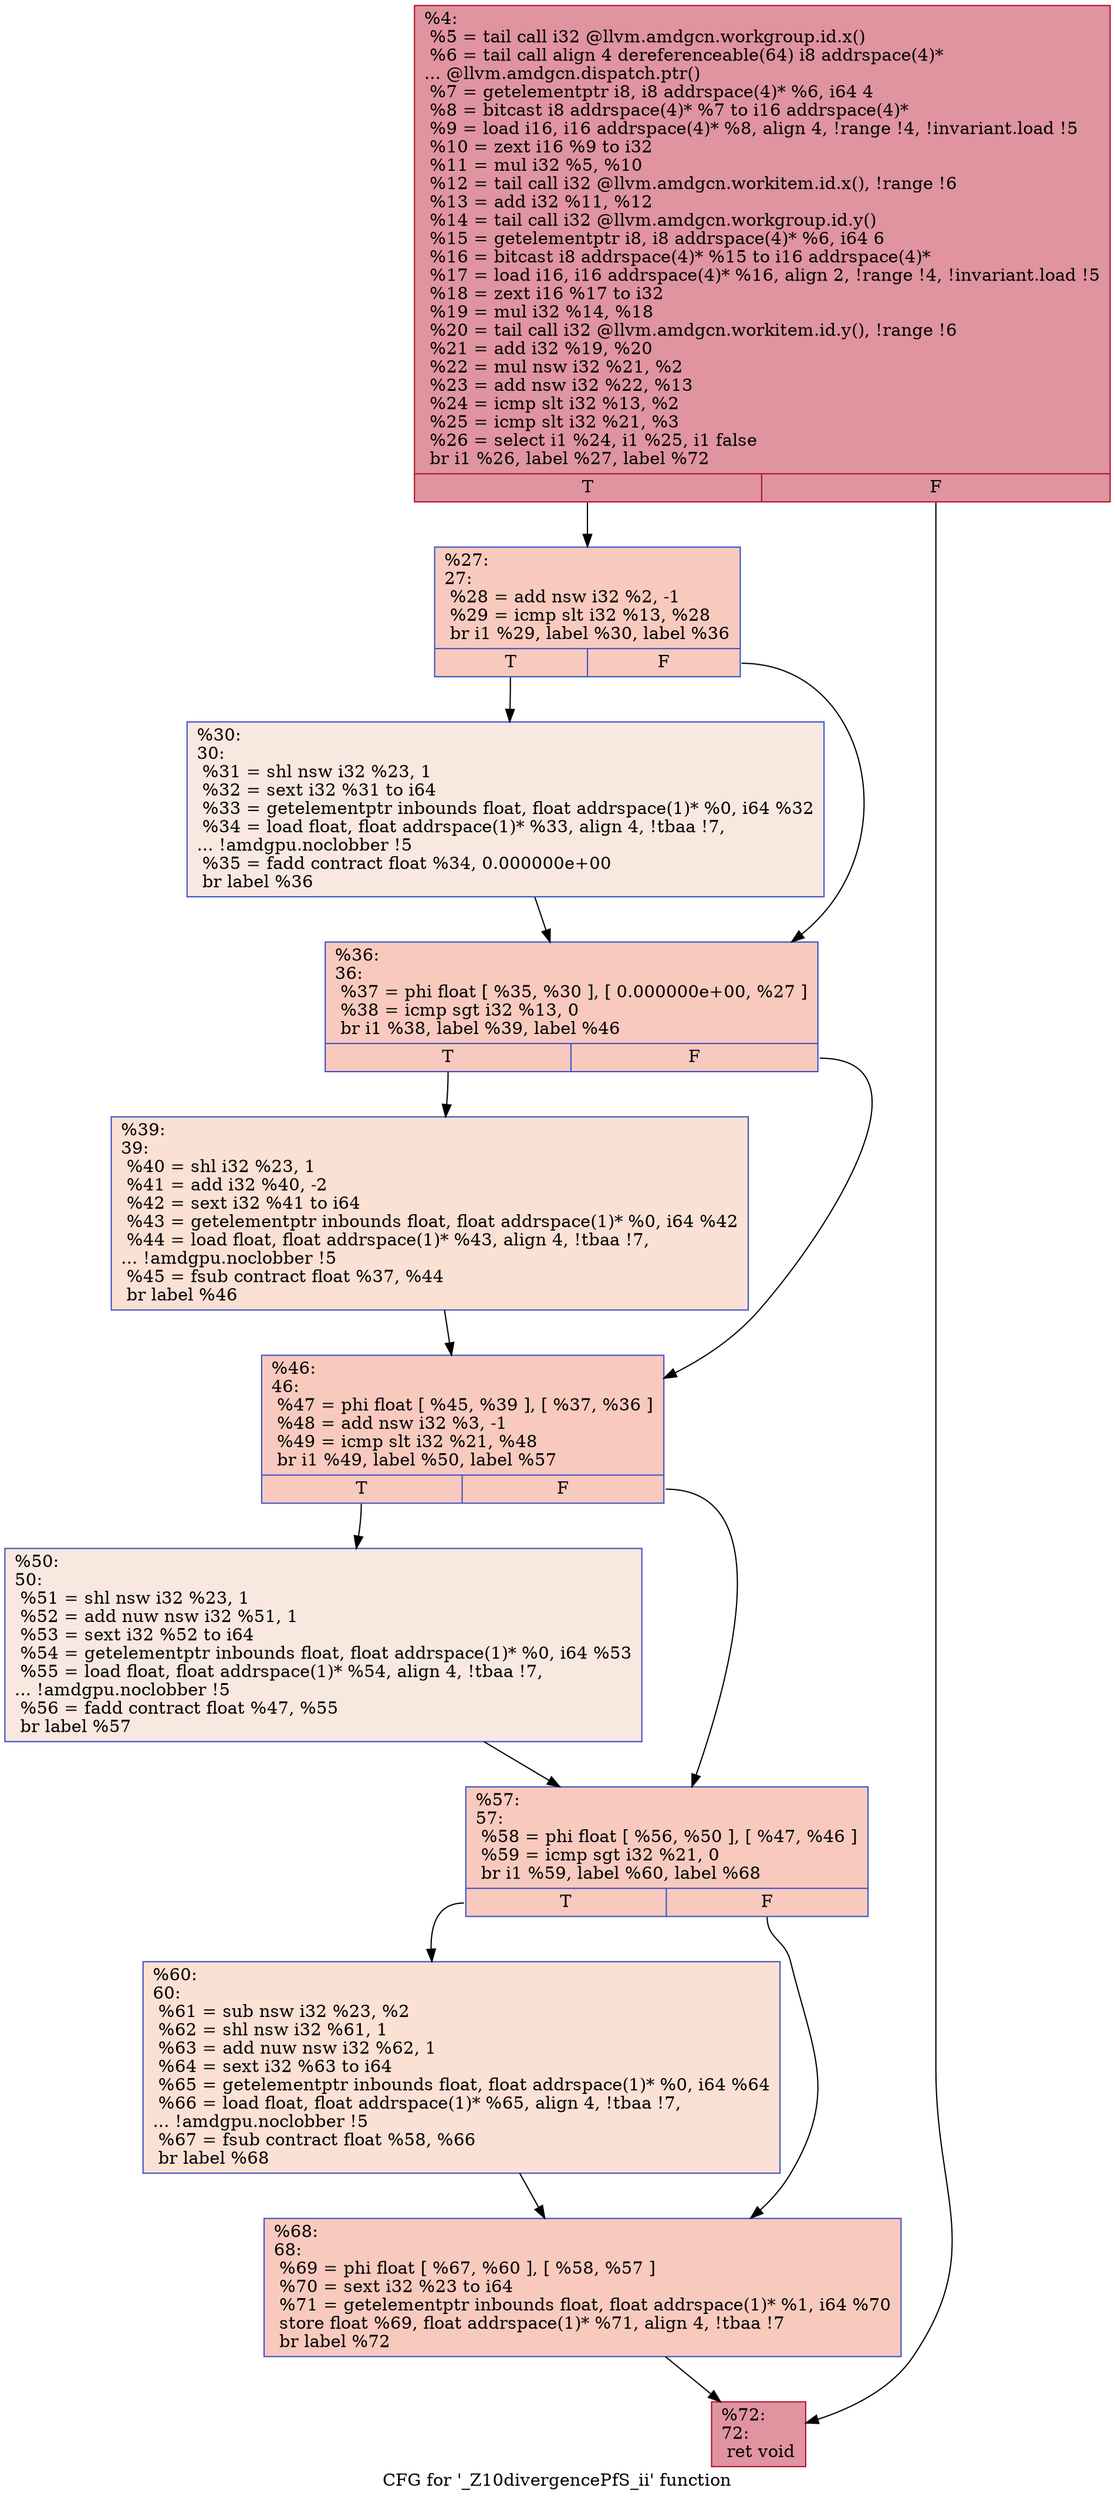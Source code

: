 digraph "CFG for '_Z10divergencePfS_ii' function" {
	label="CFG for '_Z10divergencePfS_ii' function";

	Node0x5c46b30 [shape=record,color="#b70d28ff", style=filled, fillcolor="#b70d2870",label="{%4:\l  %5 = tail call i32 @llvm.amdgcn.workgroup.id.x()\l  %6 = tail call align 4 dereferenceable(64) i8 addrspace(4)*\l... @llvm.amdgcn.dispatch.ptr()\l  %7 = getelementptr i8, i8 addrspace(4)* %6, i64 4\l  %8 = bitcast i8 addrspace(4)* %7 to i16 addrspace(4)*\l  %9 = load i16, i16 addrspace(4)* %8, align 4, !range !4, !invariant.load !5\l  %10 = zext i16 %9 to i32\l  %11 = mul i32 %5, %10\l  %12 = tail call i32 @llvm.amdgcn.workitem.id.x(), !range !6\l  %13 = add i32 %11, %12\l  %14 = tail call i32 @llvm.amdgcn.workgroup.id.y()\l  %15 = getelementptr i8, i8 addrspace(4)* %6, i64 6\l  %16 = bitcast i8 addrspace(4)* %15 to i16 addrspace(4)*\l  %17 = load i16, i16 addrspace(4)* %16, align 2, !range !4, !invariant.load !5\l  %18 = zext i16 %17 to i32\l  %19 = mul i32 %14, %18\l  %20 = tail call i32 @llvm.amdgcn.workitem.id.y(), !range !6\l  %21 = add i32 %19, %20\l  %22 = mul nsw i32 %21, %2\l  %23 = add nsw i32 %22, %13\l  %24 = icmp slt i32 %13, %2\l  %25 = icmp slt i32 %21, %3\l  %26 = select i1 %24, i1 %25, i1 false\l  br i1 %26, label %27, label %72\l|{<s0>T|<s1>F}}"];
	Node0x5c46b30:s0 -> Node0x5c4a6f0;
	Node0x5c46b30:s1 -> Node0x5c4a780;
	Node0x5c4a6f0 [shape=record,color="#3d50c3ff", style=filled, fillcolor="#ef886b70",label="{%27:\l27:                                               \l  %28 = add nsw i32 %2, -1\l  %29 = icmp slt i32 %13, %28\l  br i1 %29, label %30, label %36\l|{<s0>T|<s1>F}}"];
	Node0x5c4a6f0:s0 -> Node0x5c4aa10;
	Node0x5c4a6f0:s1 -> Node0x5c4aa60;
	Node0x5c4aa10 [shape=record,color="#3d50c3ff", style=filled, fillcolor="#f1ccb870",label="{%30:\l30:                                               \l  %31 = shl nsw i32 %23, 1\l  %32 = sext i32 %31 to i64\l  %33 = getelementptr inbounds float, float addrspace(1)* %0, i64 %32\l  %34 = load float, float addrspace(1)* %33, align 4, !tbaa !7,\l... !amdgpu.noclobber !5\l  %35 = fadd contract float %34, 0.000000e+00\l  br label %36\l}"];
	Node0x5c4aa10 -> Node0x5c4aa60;
	Node0x5c4aa60 [shape=record,color="#3d50c3ff", style=filled, fillcolor="#ef886b70",label="{%36:\l36:                                               \l  %37 = phi float [ %35, %30 ], [ 0.000000e+00, %27 ]\l  %38 = icmp sgt i32 %13, 0\l  br i1 %38, label %39, label %46\l|{<s0>T|<s1>F}}"];
	Node0x5c4aa60:s0 -> Node0x5c4bd20;
	Node0x5c4aa60:s1 -> Node0x5c4bd70;
	Node0x5c4bd20 [shape=record,color="#3d50c3ff", style=filled, fillcolor="#f7b99e70",label="{%39:\l39:                                               \l  %40 = shl i32 %23, 1\l  %41 = add i32 %40, -2\l  %42 = sext i32 %41 to i64\l  %43 = getelementptr inbounds float, float addrspace(1)* %0, i64 %42\l  %44 = load float, float addrspace(1)* %43, align 4, !tbaa !7,\l... !amdgpu.noclobber !5\l  %45 = fsub contract float %37, %44\l  br label %46\l}"];
	Node0x5c4bd20 -> Node0x5c4bd70;
	Node0x5c4bd70 [shape=record,color="#3d50c3ff", style=filled, fillcolor="#ef886b70",label="{%46:\l46:                                               \l  %47 = phi float [ %45, %39 ], [ %37, %36 ]\l  %48 = add nsw i32 %3, -1\l  %49 = icmp slt i32 %21, %48\l  br i1 %49, label %50, label %57\l|{<s0>T|<s1>F}}"];
	Node0x5c4bd70:s0 -> Node0x5c4ca60;
	Node0x5c4bd70:s1 -> Node0x5c4cab0;
	Node0x5c4ca60 [shape=record,color="#3d50c3ff", style=filled, fillcolor="#f1ccb870",label="{%50:\l50:                                               \l  %51 = shl nsw i32 %23, 1\l  %52 = add nuw nsw i32 %51, 1\l  %53 = sext i32 %52 to i64\l  %54 = getelementptr inbounds float, float addrspace(1)* %0, i64 %53\l  %55 = load float, float addrspace(1)* %54, align 4, !tbaa !7,\l... !amdgpu.noclobber !5\l  %56 = fadd contract float %47, %55\l  br label %57\l}"];
	Node0x5c4ca60 -> Node0x5c4cab0;
	Node0x5c4cab0 [shape=record,color="#3d50c3ff", style=filled, fillcolor="#ef886b70",label="{%57:\l57:                                               \l  %58 = phi float [ %56, %50 ], [ %47, %46 ]\l  %59 = icmp sgt i32 %21, 0\l  br i1 %59, label %60, label %68\l|{<s0>T|<s1>F}}"];
	Node0x5c4cab0:s0 -> Node0x5c4d100;
	Node0x5c4cab0:s1 -> Node0x5c4d150;
	Node0x5c4d100 [shape=record,color="#3d50c3ff", style=filled, fillcolor="#f7b99e70",label="{%60:\l60:                                               \l  %61 = sub nsw i32 %23, %2\l  %62 = shl nsw i32 %61, 1\l  %63 = add nuw nsw i32 %62, 1\l  %64 = sext i32 %63 to i64\l  %65 = getelementptr inbounds float, float addrspace(1)* %0, i64 %64\l  %66 = load float, float addrspace(1)* %65, align 4, !tbaa !7,\l... !amdgpu.noclobber !5\l  %67 = fsub contract float %58, %66\l  br label %68\l}"];
	Node0x5c4d100 -> Node0x5c4d150;
	Node0x5c4d150 [shape=record,color="#3d50c3ff", style=filled, fillcolor="#ef886b70",label="{%68:\l68:                                               \l  %69 = phi float [ %67, %60 ], [ %58, %57 ]\l  %70 = sext i32 %23 to i64\l  %71 = getelementptr inbounds float, float addrspace(1)* %1, i64 %70\l  store float %69, float addrspace(1)* %71, align 4, !tbaa !7\l  br label %72\l}"];
	Node0x5c4d150 -> Node0x5c4a780;
	Node0x5c4a780 [shape=record,color="#b70d28ff", style=filled, fillcolor="#b70d2870",label="{%72:\l72:                                               \l  ret void\l}"];
}
